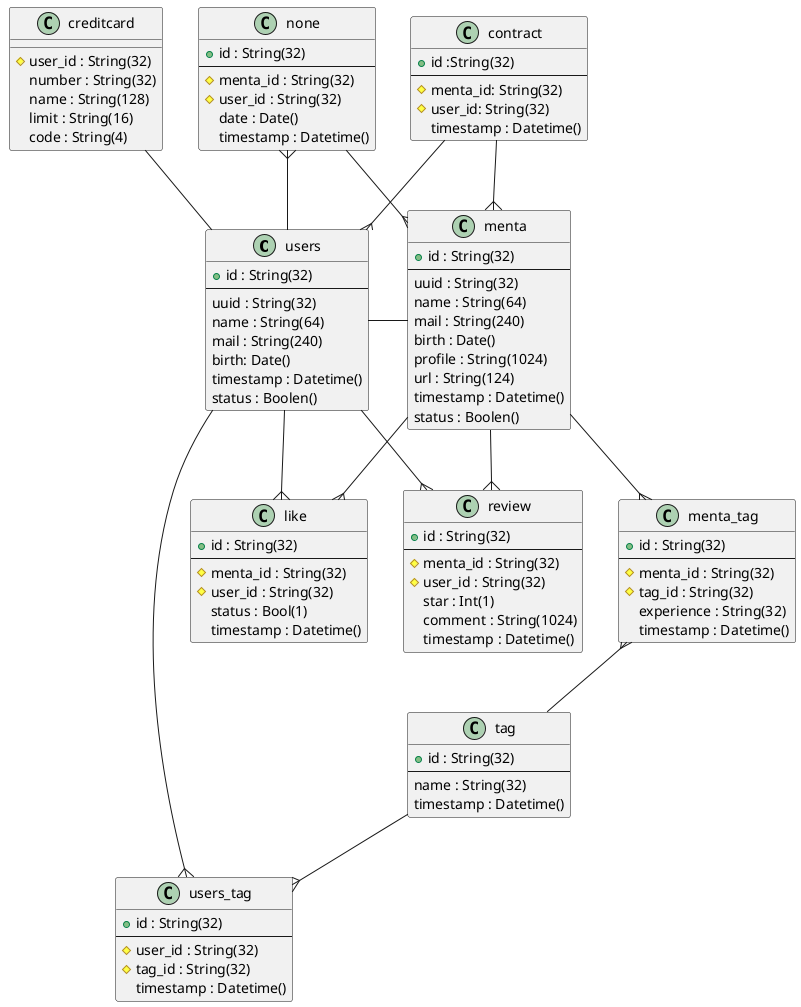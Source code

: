 @startuml ER

class users {
    + id : String(32)
    ---
    uuid : String(32)
    name : String(64)
    mail : String(240) 
    birth: Date()
    timestamp : Datetime()
    status : Boolen()
}
/'
    クライアント

    birth: 誕生日
    status: アカウントの有効状態
'/

class menta {
    + id : String(32)
    ---
    uuid : String(32)
    name : String(64)
    mail : String(240)
    birth : Date()
    profile : String(1024)
    url : String(124)
    timestamp : Datetime()
    status : Boolen()
}
/'
    メンター

    profile: ポートフォリオ
    url:  youtube url
    status: 有効状態
    
    終了条件をプロフィールに明示する
    完了せずに契約終了した場合返金処理
'/

class review {
    + id : String(32)
    ---
    # menta_id : String(32)
    # user_id : String(32)
    star : Int(1)
    comment : String(1024)
    timestamp : Datetime()
}

class tag {
    + id : String(32)
    ---
    name : String(32)
    timestamp : Datetime()
}
/'
    分野
'/

class users_tag {
    + id : String(32)
    ---
    # user_id : String(32)
    # tag_id : String(32)
    timestamp : Datetime()
}
/'
    userとタグの関連付け
'/  

class menta_tag {
    + id : String(32)
    ---
    # menta_id : String(32)
    # tag_id : String(32)
    experience : String(32)
    timestamp : Datetime()
}

class like {
    ' 契約前
    + id : String(32)
    ---
    # menta_id : String(32)
    # user_id : String(32)
    status : Bool(1)
    timestamp : Datetime()
}
/'
    契約前
    menta_id: サービス提供者
    user_id: 依頼者
    status: 1で有効0で無効
'/

class contract {
    + id :String(32)
    ---
    # menta_id: String(32)
    # user_id: String(32)
    timestamp : Datetime()
}
/'
    契約済み
'/

class none {
    + id : String(32)
    ---
    # menta_id : String(32)
    # user_id : String(32)
    date : Date()
    timestamp : Datetime()
}
/'
    noneされた人
    一か月表示しない
'/

class creditcard {
    # user_id : String(32)
    number : String(32)
    name : String(128)
    limit : String(16)
    code : String(4)
}

users - menta
users -{ like
menta --{ like
contract --{ users
contract --{ menta
none }-- users
none --{ menta
tag --{ users_tag
menta_tag }-- tag
users -{ users_tag
menta --{ menta_tag
review }-- users
menta --{ review
creditcard -- users
@enduml